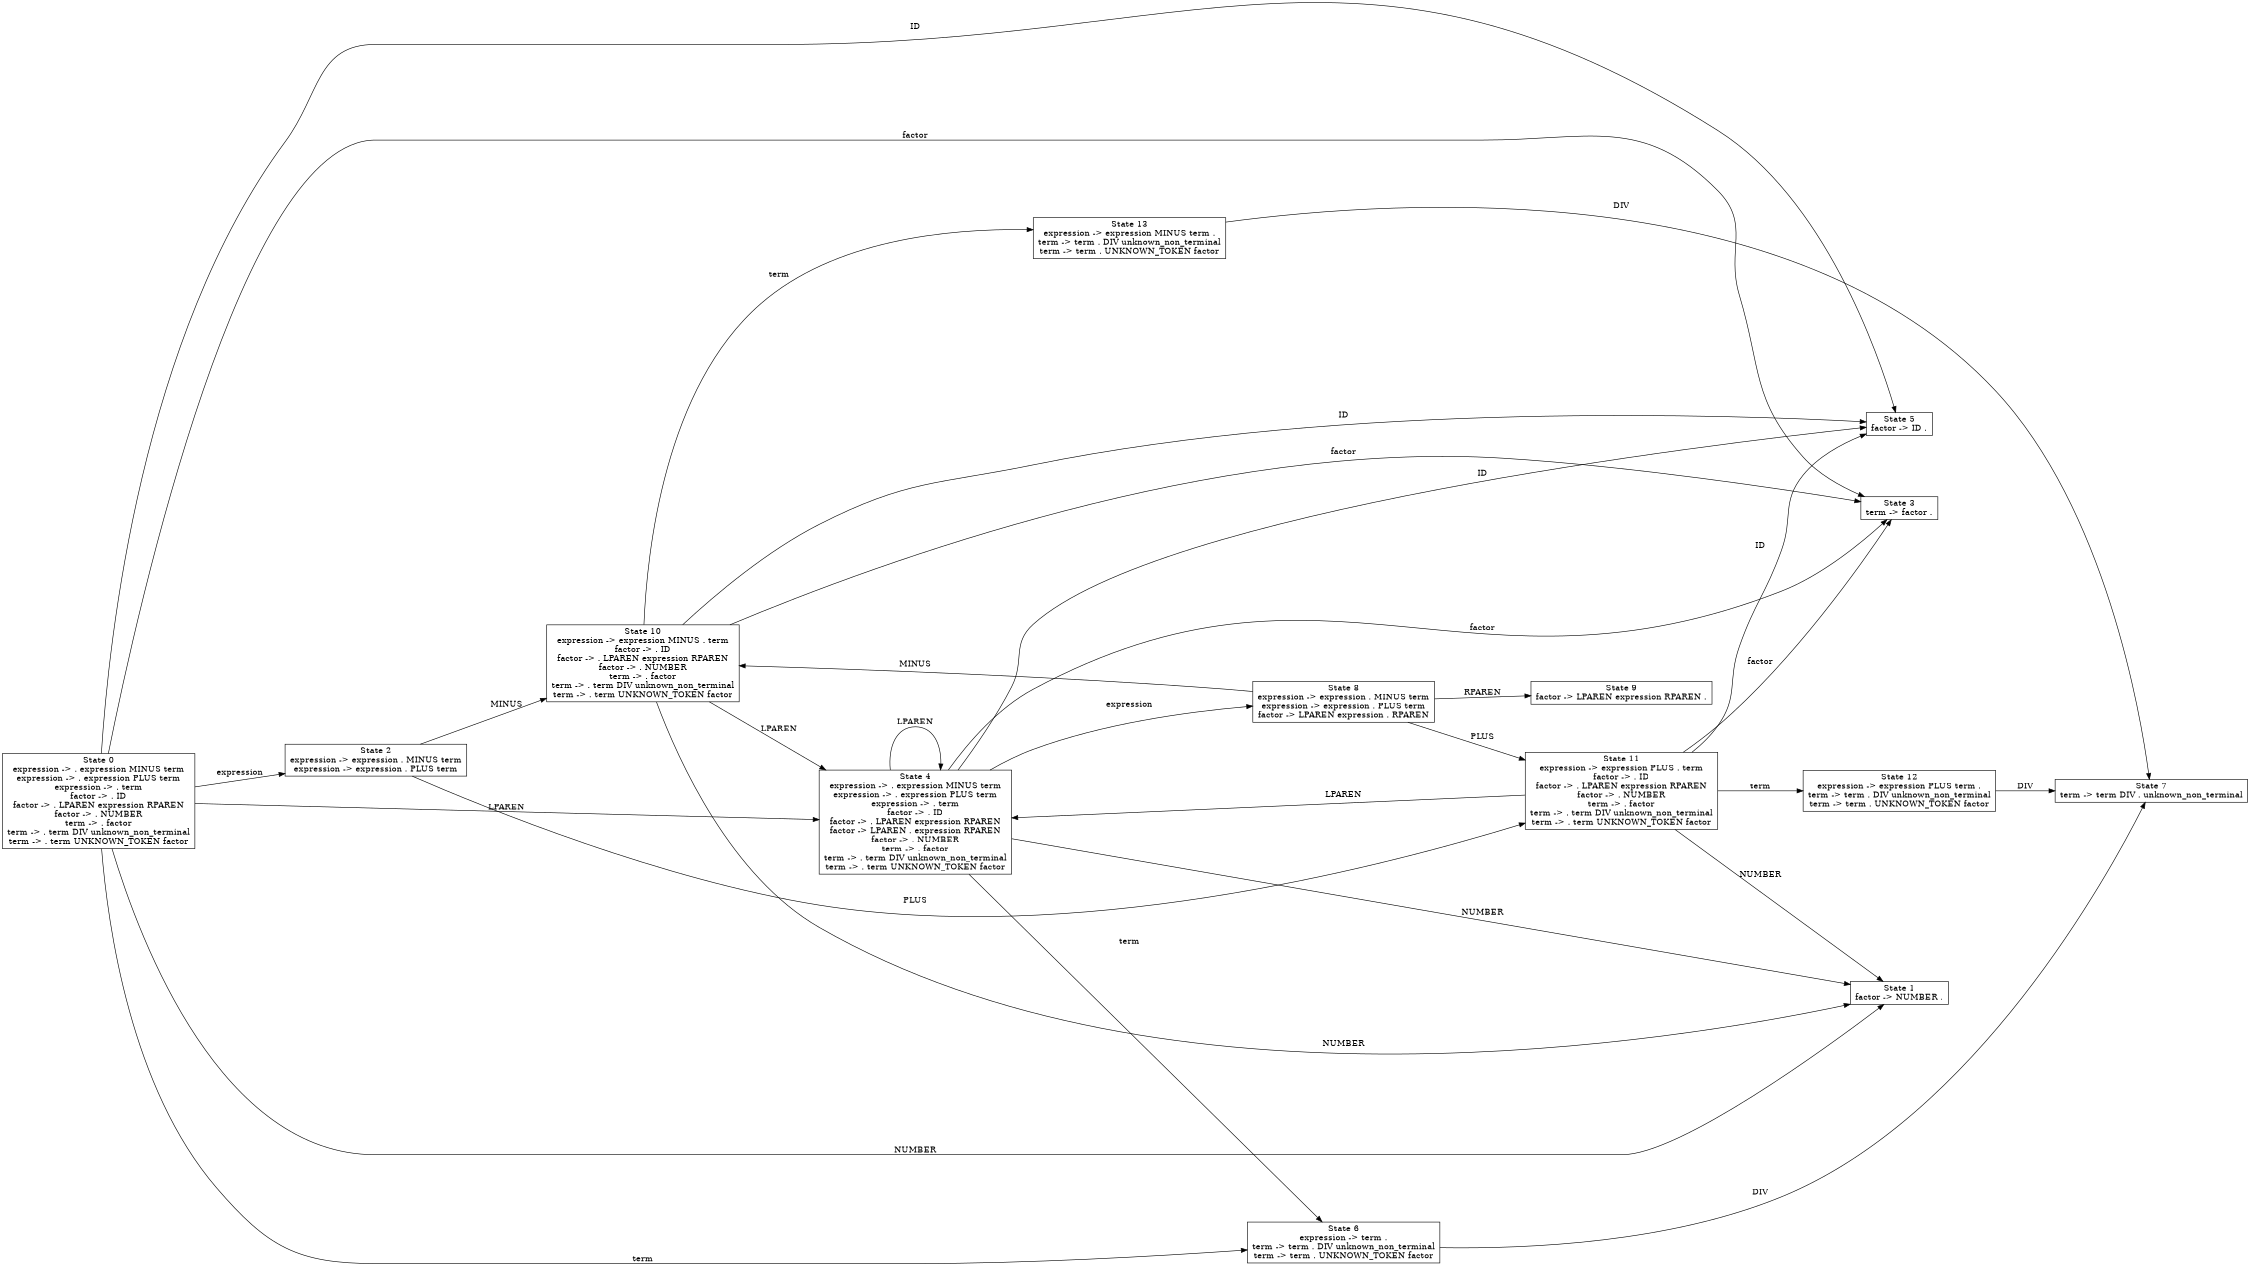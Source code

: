 digraph LR0 {
	rankdir=LR size="15,10"
	fontsize=14
	ranksep=1
	nodesep=1
	0 [label="State 0
expression -> . expression MINUS term
expression -> . expression PLUS term
expression -> . term
factor -> . ID
factor -> . LPAREN expression RPAREN
factor -> . NUMBER
term -> . factor
term -> . term DIV unknown_non_terminal
term -> . term UNKNOWN_TOKEN factor" shape=rectangle]
	1 [label="State 1
factor -> NUMBER ." shape=rectangle]
	2 [label="State 2
expression -> expression . MINUS term
expression -> expression . PLUS term" shape=rectangle]
	3 [label="State 3
term -> factor ." shape=rectangle]
	4 [label="State 4
expression -> . expression MINUS term
expression -> . expression PLUS term
expression -> . term
factor -> . ID
factor -> . LPAREN expression RPAREN
factor -> LPAREN . expression RPAREN
factor -> . NUMBER
term -> . factor
term -> . term DIV unknown_non_terminal
term -> . term UNKNOWN_TOKEN factor" shape=rectangle]
	5 [label="State 5
factor -> ID ." shape=rectangle]
	6 [label="State 6
expression -> term .
term -> term . DIV unknown_non_terminal
term -> term . UNKNOWN_TOKEN factor" shape=rectangle]
	7 [label="State 7
term -> term DIV . unknown_non_terminal" shape=rectangle]
	8 [label="State 8
expression -> expression . MINUS term
expression -> expression . PLUS term
factor -> LPAREN expression . RPAREN" shape=rectangle]
	9 [label="State 9
factor -> LPAREN expression RPAREN ." shape=rectangle]
	10 [label="State 10
expression -> expression MINUS . term
factor -> . ID
factor -> . LPAREN expression RPAREN
factor -> . NUMBER
term -> . factor
term -> . term DIV unknown_non_terminal
term -> . term UNKNOWN_TOKEN factor" shape=rectangle]
	11 [label="State 11
expression -> expression PLUS . term
factor -> . ID
factor -> . LPAREN expression RPAREN
factor -> . NUMBER
term -> . factor
term -> . term DIV unknown_non_terminal
term -> . term UNKNOWN_TOKEN factor" shape=rectangle]
	12 [label="State 12
expression -> expression PLUS term .
term -> term . DIV unknown_non_terminal
term -> term . UNKNOWN_TOKEN factor" shape=rectangle]
	13 [label="State 13
expression -> expression MINUS term .
term -> term . DIV unknown_non_terminal
term -> term . UNKNOWN_TOKEN factor" shape=rectangle]
	0 -> 5 [label=ID]
	0 -> 4 [label=LPAREN]
	0 -> 1 [label=NUMBER]
	0 -> 2 [label=expression]
	0 -> 3 [label=factor]
	0 -> 6 [label=term]
	2 -> 10 [label=MINUS]
	2 -> 11 [label=PLUS]
	4 -> 5 [label=ID]
	4 -> 4 [label=LPAREN]
	4 -> 1 [label=NUMBER]
	4 -> 8 [label=expression]
	4 -> 3 [label=factor]
	4 -> 6 [label=term]
	6 -> 7 [label=DIV]
	8 -> 10 [label=MINUS]
	8 -> 11 [label=PLUS]
	8 -> 9 [label=RPAREN]
	10 -> 5 [label=ID]
	10 -> 4 [label=LPAREN]
	10 -> 1 [label=NUMBER]
	10 -> 3 [label=factor]
	10 -> 13 [label=term]
	11 -> 5 [label=ID]
	11 -> 4 [label=LPAREN]
	11 -> 1 [label=NUMBER]
	11 -> 3 [label=factor]
	11 -> 12 [label=term]
	12 -> 7 [label=DIV]
	13 -> 7 [label=DIV]
}

